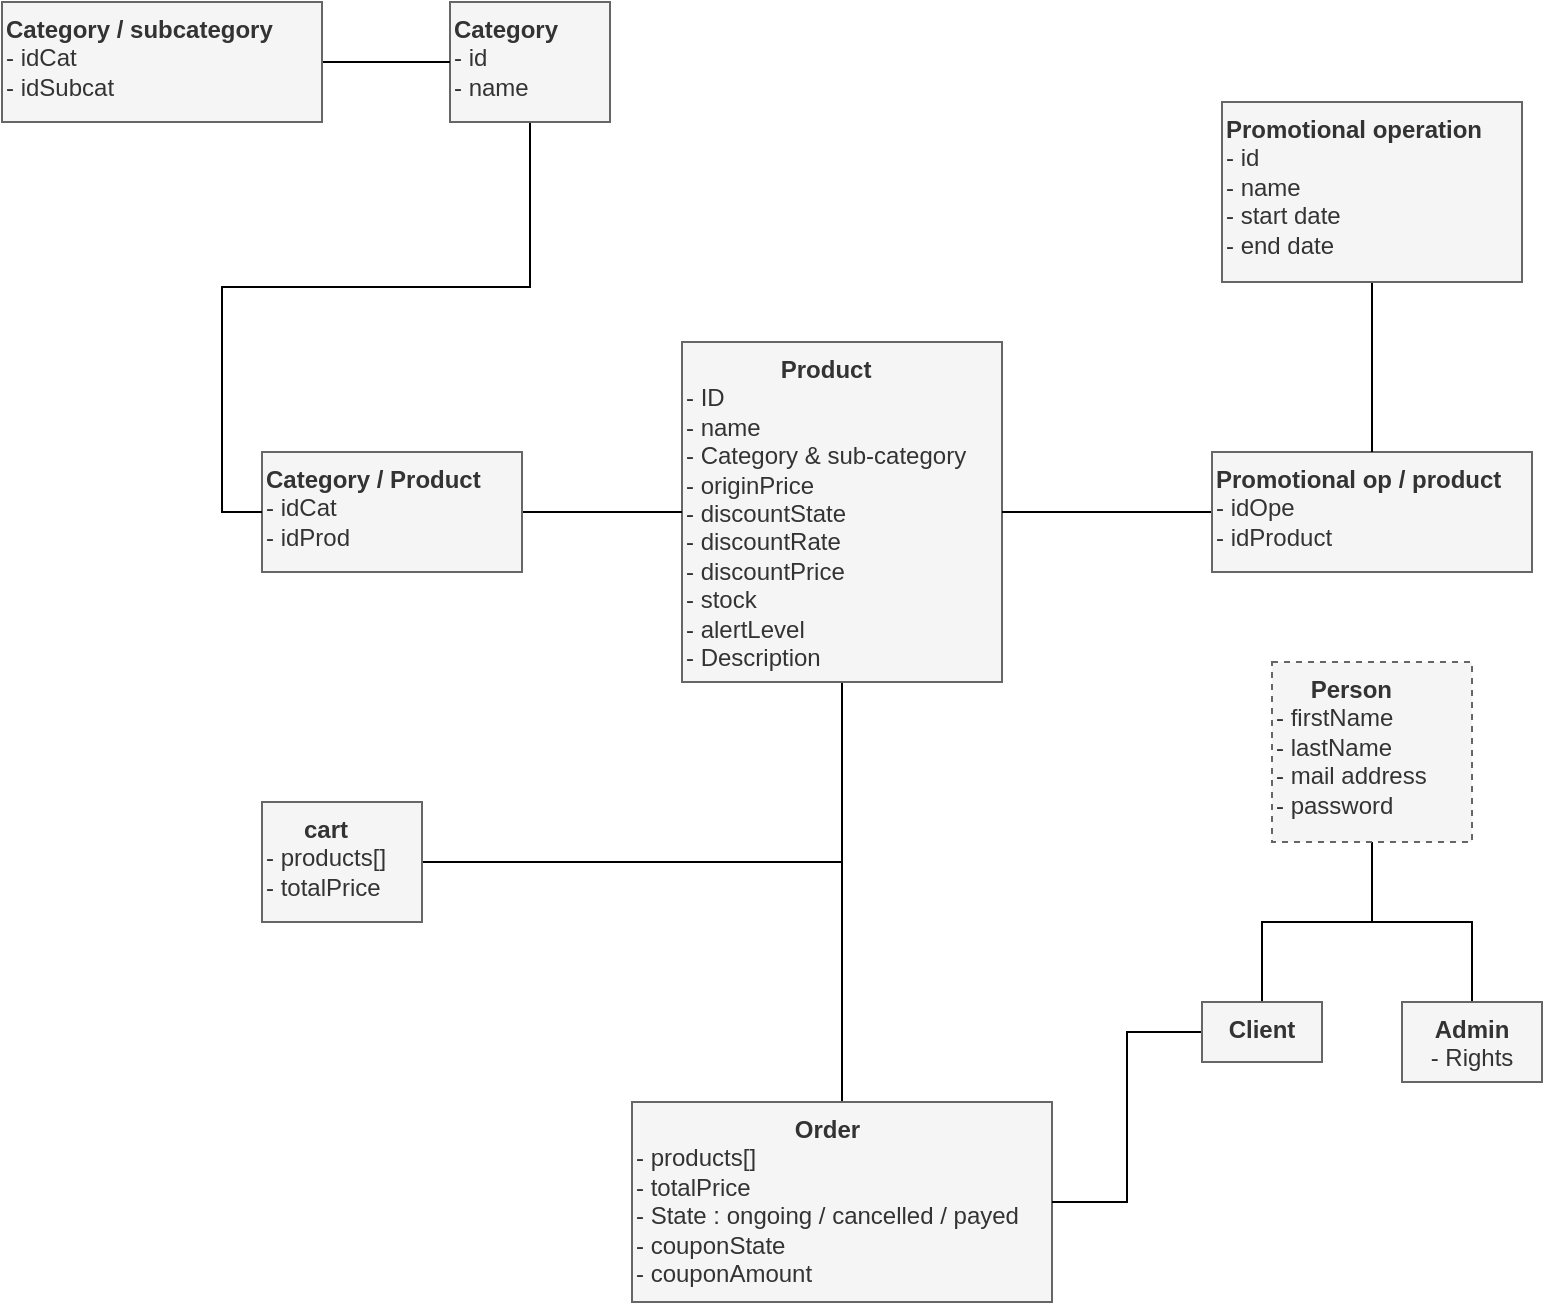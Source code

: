 <mxfile version="17.4.0" type="github"><diagram id="vhpuTXRBzaWg03IPp8lz" name="Page-1"><mxGraphModel dx="1038" dy="564" grid="1" gridSize="10" guides="1" tooltips="1" connect="1" arrows="1" fold="1" page="1" pageScale="1" pageWidth="827" pageHeight="1169" math="0" shadow="0"><root><mxCell id="0"/><mxCell id="1" parent="0"/><mxCell id="WfLzsslumdHgziGyg_CM-26" style="edgeStyle=orthogonalEdgeStyle;rounded=0;orthogonalLoop=1;jettySize=auto;html=1;entryX=0.5;entryY=0;entryDx=0;entryDy=0;endArrow=none;endFill=0;" edge="1" parent="1" source="WfLzsslumdHgziGyg_CM-4" target="WfLzsslumdHgziGyg_CM-25"><mxGeometry relative="1" as="geometry"/></mxCell><mxCell id="WfLzsslumdHgziGyg_CM-4" value="&lt;span&gt;&lt;/span&gt;&lt;div&gt;&lt;div&gt;&lt;div align=&quot;center&quot;&gt;&lt;strong&gt;Product&lt;/strong&gt;&lt;/div&gt;- ID&lt;br&gt;- name&lt;br&gt;- Category &amp;amp; sub-category&lt;br&gt;- originPrice&lt;br&gt;- discountState&lt;br&gt;- discountRate&lt;br&gt;- discountPrice&lt;br&gt;- stock&lt;br&gt;- alertLevel&lt;br&gt;- Description&lt;/div&gt;&lt;/div&gt;" style="text;whiteSpace=wrap;html=1;fillColor=#f5f5f5;fontColor=#333333;strokeColor=#666666;align=left;" vertex="1" parent="1"><mxGeometry x="370" y="330" width="160" height="170" as="geometry"/></mxCell><mxCell id="WfLzsslumdHgziGyg_CM-19" style="edgeStyle=orthogonalEdgeStyle;rounded=0;orthogonalLoop=1;jettySize=auto;html=1;entryX=0;entryY=0.5;entryDx=0;entryDy=0;endArrow=none;endFill=0;" edge="1" parent="1" source="WfLzsslumdHgziGyg_CM-5" target="WfLzsslumdHgziGyg_CM-4"><mxGeometry relative="1" as="geometry"/></mxCell><mxCell id="WfLzsslumdHgziGyg_CM-5" value="&lt;span&gt;&lt;/span&gt;&lt;div&gt;&lt;div&gt;&lt;div align=&quot;center&quot;&gt;&lt;strong&gt;Category / Product&lt;/strong&gt;&lt;/div&gt;&lt;div&gt;- idCat&lt;/div&gt;&lt;div&gt;- idProd&lt;/div&gt;&lt;/div&gt;&lt;/div&gt;" style="text;whiteSpace=wrap;html=1;fillColor=#f5f5f5;fontColor=#333333;strokeColor=#666666;align=left;" vertex="1" parent="1"><mxGeometry x="160" y="385" width="130" height="60" as="geometry"/></mxCell><mxCell id="WfLzsslumdHgziGyg_CM-23" style="edgeStyle=orthogonalEdgeStyle;rounded=0;orthogonalLoop=1;jettySize=auto;html=1;entryX=1;entryY=0.5;entryDx=0;entryDy=0;endArrow=none;endFill=0;" edge="1" parent="1" source="WfLzsslumdHgziGyg_CM-6" target="WfLzsslumdHgziGyg_CM-4"><mxGeometry relative="1" as="geometry"/></mxCell><mxCell id="WfLzsslumdHgziGyg_CM-6" value="&lt;span&gt;&lt;/span&gt;&lt;div&gt;&lt;div&gt;&lt;div align=&quot;center&quot;&gt;&lt;strong&gt;Promotional op / product&lt;/strong&gt;&lt;/div&gt;&lt;div&gt;- idOpe&lt;/div&gt;&lt;div&gt;- idProduct&lt;/div&gt;&lt;/div&gt;&lt;/div&gt;" style="text;whiteSpace=wrap;html=1;fillColor=#f5f5f5;fontColor=#333333;strokeColor=#666666;align=left;" vertex="1" parent="1"><mxGeometry x="635" y="385" width="160" height="60" as="geometry"/></mxCell><mxCell id="WfLzsslumdHgziGyg_CM-22" style="edgeStyle=orthogonalEdgeStyle;rounded=0;orthogonalLoop=1;jettySize=auto;html=1;entryX=0.5;entryY=0;entryDx=0;entryDy=0;endArrow=none;endFill=0;" edge="1" parent="1" source="WfLzsslumdHgziGyg_CM-7" target="WfLzsslumdHgziGyg_CM-6"><mxGeometry relative="1" as="geometry"/></mxCell><mxCell id="WfLzsslumdHgziGyg_CM-7" value="&lt;span&gt;&lt;/span&gt;&lt;div&gt;&lt;div&gt;&lt;div&gt;&lt;strong&gt;Promotional operation&lt;/strong&gt;&lt;/div&gt;&lt;div&gt;- id&lt;/div&gt;&lt;div&gt;- name&lt;/div&gt;&lt;div&gt;- start date&lt;/div&gt;&lt;div&gt;- end date&lt;/div&gt;&lt;/div&gt;&lt;/div&gt;" style="text;whiteSpace=wrap;html=1;fillColor=#f5f5f5;fontColor=#333333;strokeColor=#666666;align=left;" vertex="1" parent="1"><mxGeometry x="640" y="210" width="150" height="90" as="geometry"/></mxCell><mxCell id="WfLzsslumdHgziGyg_CM-18" style="edgeStyle=orthogonalEdgeStyle;rounded=0;orthogonalLoop=1;jettySize=auto;html=1;entryX=0;entryY=0.5;entryDx=0;entryDy=0;endArrow=none;endFill=0;" edge="1" parent="1" source="WfLzsslumdHgziGyg_CM-8" target="WfLzsslumdHgziGyg_CM-5"><mxGeometry relative="1" as="geometry"/></mxCell><mxCell id="WfLzsslumdHgziGyg_CM-8" value="&lt;span&gt;&lt;/span&gt;&lt;div&gt;&lt;div&gt;&lt;div&gt;&lt;strong&gt;Category&lt;/strong&gt;&lt;/div&gt;&lt;div&gt;- id&lt;/div&gt;&lt;div&gt;- name&lt;/div&gt;&lt;/div&gt;&lt;/div&gt;" style="text;whiteSpace=wrap;html=1;fillColor=#f5f5f5;fontColor=#333333;strokeColor=#666666;align=left;" vertex="1" parent="1"><mxGeometry x="254" y="160" width="80" height="60" as="geometry"/></mxCell><mxCell id="WfLzsslumdHgziGyg_CM-17" style="edgeStyle=orthogonalEdgeStyle;rounded=0;orthogonalLoop=1;jettySize=auto;html=1;endArrow=none;endFill=0;entryX=0;entryY=0.5;entryDx=0;entryDy=0;" edge="1" parent="1" source="WfLzsslumdHgziGyg_CM-9" target="WfLzsslumdHgziGyg_CM-8"><mxGeometry relative="1" as="geometry"><mxPoint x="310" y="130" as="targetPoint"/></mxGeometry></mxCell><mxCell id="WfLzsslumdHgziGyg_CM-9" value="&lt;span&gt;&lt;/span&gt;&lt;div&gt;&lt;div&gt;&lt;div align=&quot;center&quot;&gt;&lt;strong&gt;Category / subcategory&lt;/strong&gt;&lt;/div&gt;&lt;div&gt;- idCat&lt;/div&gt;&lt;div&gt;- idSubcat&lt;/div&gt;&lt;/div&gt;&lt;/div&gt;" style="text;whiteSpace=wrap;html=1;fillColor=#f5f5f5;fontColor=#333333;strokeColor=#666666;align=left;" vertex="1" parent="1"><mxGeometry x="30" y="160" width="160" height="60" as="geometry"/></mxCell><mxCell id="WfLzsslumdHgziGyg_CM-35" style="edgeStyle=orthogonalEdgeStyle;rounded=0;orthogonalLoop=1;jettySize=auto;html=1;endArrow=none;endFill=0;entryX=0.5;entryY=0;entryDx=0;entryDy=0;" edge="1" parent="1" source="WfLzsslumdHgziGyg_CM-24" target="WfLzsslumdHgziGyg_CM-25"><mxGeometry relative="1" as="geometry"><mxPoint x="450" y="590" as="targetPoint"/></mxGeometry></mxCell><mxCell id="WfLzsslumdHgziGyg_CM-24" value="&lt;span&gt;&lt;/span&gt;&lt;div&gt;&lt;div&gt;&lt;div align=&quot;center&quot;&gt;&lt;strong&gt;cart&lt;/strong&gt;&lt;/div&gt;&lt;div&gt;- products[]&lt;/div&gt;&lt;div&gt;- totalPrice&lt;/div&gt;&lt;/div&gt;&lt;/div&gt;" style="text;whiteSpace=wrap;html=1;fillColor=#f5f5f5;fontColor=#333333;strokeColor=#666666;" vertex="1" parent="1"><mxGeometry x="160" y="560" width="80" height="60" as="geometry"/></mxCell><mxCell id="WfLzsslumdHgziGyg_CM-25" value="&lt;span&gt;&lt;/span&gt;&lt;div&gt;&lt;div&gt;&lt;div align=&quot;center&quot;&gt;&lt;strong&gt;Order&lt;/strong&gt;&lt;/div&gt;&lt;div&gt;- products[]&lt;/div&gt;&lt;div&gt;- totalPrice&lt;/div&gt;&lt;div&gt;- State : ongoing / cancelled / payed&lt;/div&gt;&lt;div&gt;- couponState&lt;/div&gt;&lt;div&gt;- couponAmount&lt;/div&gt;&lt;/div&gt;&lt;/div&gt;" style="text;whiteSpace=wrap;html=1;fillColor=#f5f5f5;fontColor=#333333;strokeColor=#666666;" vertex="1" parent="1"><mxGeometry x="345" y="710" width="210" height="100" as="geometry"/></mxCell><mxCell id="WfLzsslumdHgziGyg_CM-31" style="edgeStyle=orthogonalEdgeStyle;rounded=0;orthogonalLoop=1;jettySize=auto;html=1;entryX=0.5;entryY=0;entryDx=0;entryDy=0;endArrow=none;endFill=0;" edge="1" parent="1" source="WfLzsslumdHgziGyg_CM-27" target="WfLzsslumdHgziGyg_CM-28"><mxGeometry relative="1" as="geometry"/></mxCell><mxCell id="WfLzsslumdHgziGyg_CM-32" style="edgeStyle=orthogonalEdgeStyle;rounded=0;orthogonalLoop=1;jettySize=auto;html=1;entryX=0.5;entryY=0;entryDx=0;entryDy=0;endArrow=none;endFill=0;" edge="1" parent="1" source="WfLzsslumdHgziGyg_CM-27" target="WfLzsslumdHgziGyg_CM-29"><mxGeometry relative="1" as="geometry"/></mxCell><mxCell id="WfLzsslumdHgziGyg_CM-27" value="&lt;span&gt;&lt;/span&gt;&lt;div&gt;&lt;div&gt;&lt;div align=&quot;center&quot;&gt;&lt;strong&gt;Person&lt;/strong&gt;&lt;/div&gt;&lt;div&gt;- firstName&lt;/div&gt;&lt;div&gt;- lastName&lt;/div&gt;&lt;div&gt;- mail address&lt;/div&gt;&lt;div&gt;- password&lt;/div&gt;&lt;/div&gt;&lt;/div&gt;" style="text;whiteSpace=wrap;html=1;fillColor=#f5f5f5;fontColor=#333333;strokeColor=#666666;dashed=1;" vertex="1" parent="1"><mxGeometry x="665" y="490" width="100" height="90" as="geometry"/></mxCell><mxCell id="WfLzsslumdHgziGyg_CM-34" style="edgeStyle=orthogonalEdgeStyle;rounded=0;orthogonalLoop=1;jettySize=auto;html=1;entryX=1;entryY=0.5;entryDx=0;entryDy=0;endArrow=none;endFill=0;" edge="1" parent="1" source="WfLzsslumdHgziGyg_CM-28" target="WfLzsslumdHgziGyg_CM-25"><mxGeometry relative="1" as="geometry"/></mxCell><mxCell id="WfLzsslumdHgziGyg_CM-28" value="&lt;span&gt;&lt;/span&gt;&lt;div&gt;&lt;div&gt;&lt;div&gt;&lt;strong&gt;Client&lt;/strong&gt;&lt;/div&gt;&lt;/div&gt;&lt;/div&gt;&lt;div&gt;&lt;br&gt;&lt;/div&gt;&lt;div&gt;&lt;br&gt;&lt;/div&gt;" style="text;whiteSpace=wrap;html=1;fillColor=#f5f5f5;fontColor=#333333;strokeColor=#666666;align=center;" vertex="1" parent="1"><mxGeometry x="630" y="660" width="60" height="30" as="geometry"/></mxCell><mxCell id="WfLzsslumdHgziGyg_CM-29" value="&lt;span&gt;&lt;/span&gt;&lt;div&gt;&lt;div&gt;&lt;div&gt;&lt;strong&gt;Admin&lt;/strong&gt;&lt;/div&gt;&lt;div&gt;- Rights&lt;/div&gt;&lt;/div&gt;&lt;/div&gt;" style="text;whiteSpace=wrap;html=1;fillColor=#f5f5f5;fontColor=#333333;strokeColor=#666666;align=center;" vertex="1" parent="1"><mxGeometry x="730" y="660" width="70" height="40" as="geometry"/></mxCell></root></mxGraphModel></diagram></mxfile>